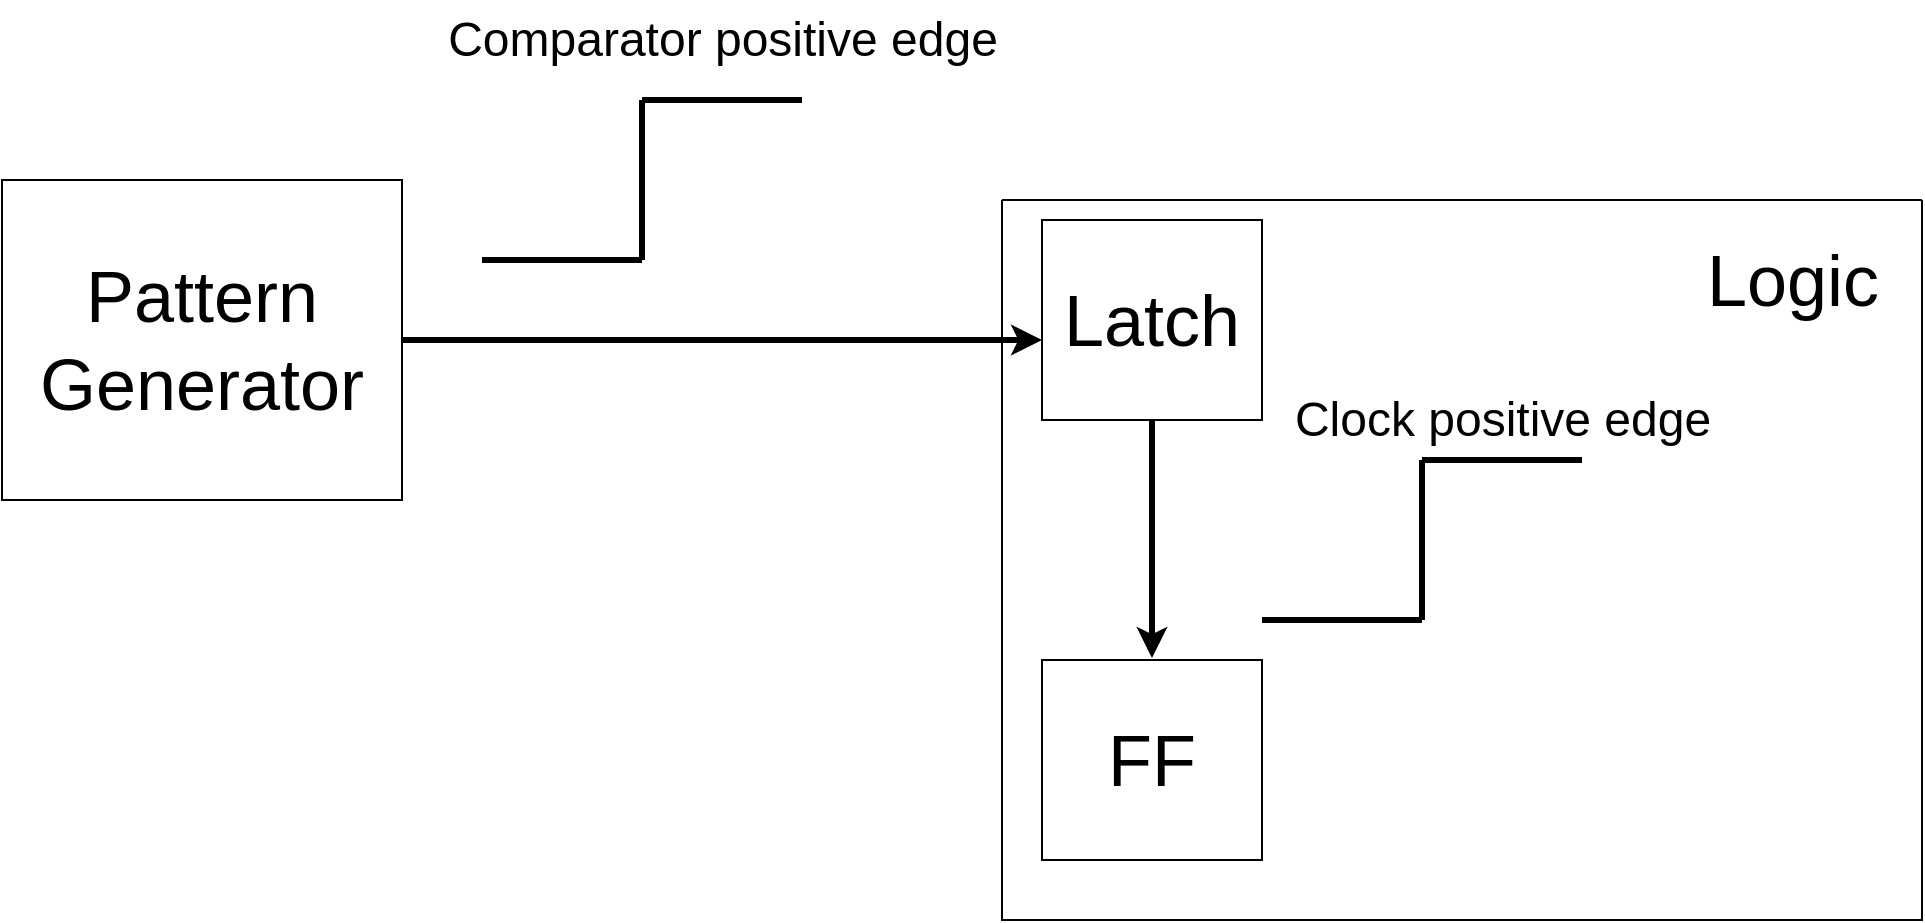 <mxfile version="24.8.6">
  <diagram name="Page-1" id="5yACLu_tYYQ9U0vQjmjW">
    <mxGraphModel dx="1193" dy="726" grid="1" gridSize="10" guides="1" tooltips="1" connect="1" arrows="1" fold="1" page="1" pageScale="1" pageWidth="827" pageHeight="1169" math="0" shadow="0">
      <root>
        <mxCell id="0" />
        <mxCell id="1" parent="0" />
        <mxCell id="EhTKWdYSq4bksoR8cweC-1" value="&lt;font style=&quot;font-size: 36px;&quot;&gt;Pattern Generator&lt;/font&gt;" style="rounded=0;whiteSpace=wrap;html=1;" parent="1" vertex="1">
          <mxGeometry x="80" y="240" width="200" height="160" as="geometry" />
        </mxCell>
        <mxCell id="EhTKWdYSq4bksoR8cweC-2" value="" style="endArrow=classic;html=1;rounded=0;strokeWidth=3;exitX=1;exitY=0.5;exitDx=0;exitDy=0;" parent="1" source="EhTKWdYSq4bksoR8cweC-1" edge="1">
          <mxGeometry width="50" height="50" relative="1" as="geometry">
            <mxPoint x="467" y="316" as="sourcePoint" />
            <mxPoint x="600" y="320" as="targetPoint" />
          </mxGeometry>
        </mxCell>
        <mxCell id="EhTKWdYSq4bksoR8cweC-3" value="" style="swimlane;startSize=0;" parent="1" vertex="1">
          <mxGeometry x="580" y="250" width="460" height="360" as="geometry" />
        </mxCell>
        <mxCell id="EhTKWdYSq4bksoR8cweC-10" value="&lt;font style=&quot;font-size: 24px;&quot;&gt;Clock positive edge&lt;/font&gt;" style="text;html=1;align=center;verticalAlign=middle;resizable=0;points=[];autosize=1;strokeColor=none;fillColor=none;" parent="EhTKWdYSq4bksoR8cweC-3" vertex="1">
          <mxGeometry x="135" y="90" width="230" height="40" as="geometry" />
        </mxCell>
        <mxCell id="EhTKWdYSq4bksoR8cweC-5" value="&lt;font style=&quot;font-size: 36px;&quot;&gt;Latch&lt;/font&gt;" style="rounded=0;whiteSpace=wrap;html=1;" parent="EhTKWdYSq4bksoR8cweC-3" vertex="1">
          <mxGeometry x="20" y="10" width="110" height="100" as="geometry" />
        </mxCell>
        <mxCell id="EhTKWdYSq4bksoR8cweC-8" value="" style="endArrow=classic;html=1;rounded=0;strokeWidth=3;exitX=0.5;exitY=1;exitDx=0;exitDy=0;entryX=0.5;entryY=0;entryDx=0;entryDy=0;" parent="EhTKWdYSq4bksoR8cweC-3" source="EhTKWdYSq4bksoR8cweC-5" edge="1">
          <mxGeometry width="50" height="50" relative="1" as="geometry">
            <mxPoint x="75" y="157" as="sourcePoint" />
            <mxPoint x="75" y="229" as="targetPoint" />
          </mxGeometry>
        </mxCell>
        <mxCell id="EhTKWdYSq4bksoR8cweC-11" value="&lt;font style=&quot;font-size: 36px;&quot;&gt;FF&lt;/font&gt;" style="rounded=0;whiteSpace=wrap;html=1;" parent="EhTKWdYSq4bksoR8cweC-3" vertex="1">
          <mxGeometry x="20" y="230" width="110" height="100" as="geometry" />
        </mxCell>
        <mxCell id="EhTKWdYSq4bksoR8cweC-12" value="&lt;font style=&quot;font-size: 36px;&quot;&gt;Logic&lt;/font&gt;" style="text;html=1;align=center;verticalAlign=middle;resizable=0;points=[];autosize=1;strokeColor=none;fillColor=none;" parent="EhTKWdYSq4bksoR8cweC-3" vertex="1">
          <mxGeometry x="340" y="10" width="110" height="60" as="geometry" />
        </mxCell>
        <mxCell id="EhTKWdYSq4bksoR8cweC-16" value="" style="endArrow=none;html=1;rounded=0;strokeWidth=3;" parent="EhTKWdYSq4bksoR8cweC-3" edge="1">
          <mxGeometry width="50" height="50" relative="1" as="geometry">
            <mxPoint x="130" y="210.0" as="sourcePoint" />
            <mxPoint x="210" y="210.0" as="targetPoint" />
          </mxGeometry>
        </mxCell>
        <mxCell id="EhTKWdYSq4bksoR8cweC-17" value="" style="endArrow=none;html=1;rounded=0;strokeWidth=3;" parent="EhTKWdYSq4bksoR8cweC-3" edge="1">
          <mxGeometry width="50" height="50" relative="1" as="geometry">
            <mxPoint x="210" y="210.0" as="sourcePoint" />
            <mxPoint x="210" y="130.0" as="targetPoint" />
          </mxGeometry>
        </mxCell>
        <mxCell id="EhTKWdYSq4bksoR8cweC-18" value="" style="endArrow=none;html=1;rounded=0;strokeWidth=3;" parent="EhTKWdYSq4bksoR8cweC-3" edge="1">
          <mxGeometry width="50" height="50" relative="1" as="geometry">
            <mxPoint x="210" y="130.0" as="sourcePoint" />
            <mxPoint x="290" y="130.0" as="targetPoint" />
          </mxGeometry>
        </mxCell>
        <mxCell id="EhTKWdYSq4bksoR8cweC-9" value="&lt;font style=&quot;font-size: 24px;&quot;&gt;Comparator positive edge&lt;/font&gt;" style="text;html=1;align=center;verticalAlign=middle;resizable=0;points=[];autosize=1;strokeColor=none;fillColor=none;" parent="1" vertex="1">
          <mxGeometry x="290" y="150" width="300" height="40" as="geometry" />
        </mxCell>
        <mxCell id="EhTKWdYSq4bksoR8cweC-13" value="" style="endArrow=none;html=1;rounded=0;strokeWidth=3;" parent="1" edge="1">
          <mxGeometry width="50" height="50" relative="1" as="geometry">
            <mxPoint x="320" y="280" as="sourcePoint" />
            <mxPoint x="400" y="280" as="targetPoint" />
          </mxGeometry>
        </mxCell>
        <mxCell id="EhTKWdYSq4bksoR8cweC-14" value="" style="endArrow=none;html=1;rounded=0;strokeWidth=3;" parent="1" edge="1">
          <mxGeometry width="50" height="50" relative="1" as="geometry">
            <mxPoint x="400" y="280" as="sourcePoint" />
            <mxPoint x="400" y="200" as="targetPoint" />
          </mxGeometry>
        </mxCell>
        <mxCell id="EhTKWdYSq4bksoR8cweC-15" value="" style="endArrow=none;html=1;rounded=0;strokeWidth=3;" parent="1" edge="1">
          <mxGeometry width="50" height="50" relative="1" as="geometry">
            <mxPoint x="400" y="200" as="sourcePoint" />
            <mxPoint x="480" y="200" as="targetPoint" />
          </mxGeometry>
        </mxCell>
      </root>
    </mxGraphModel>
  </diagram>
</mxfile>
